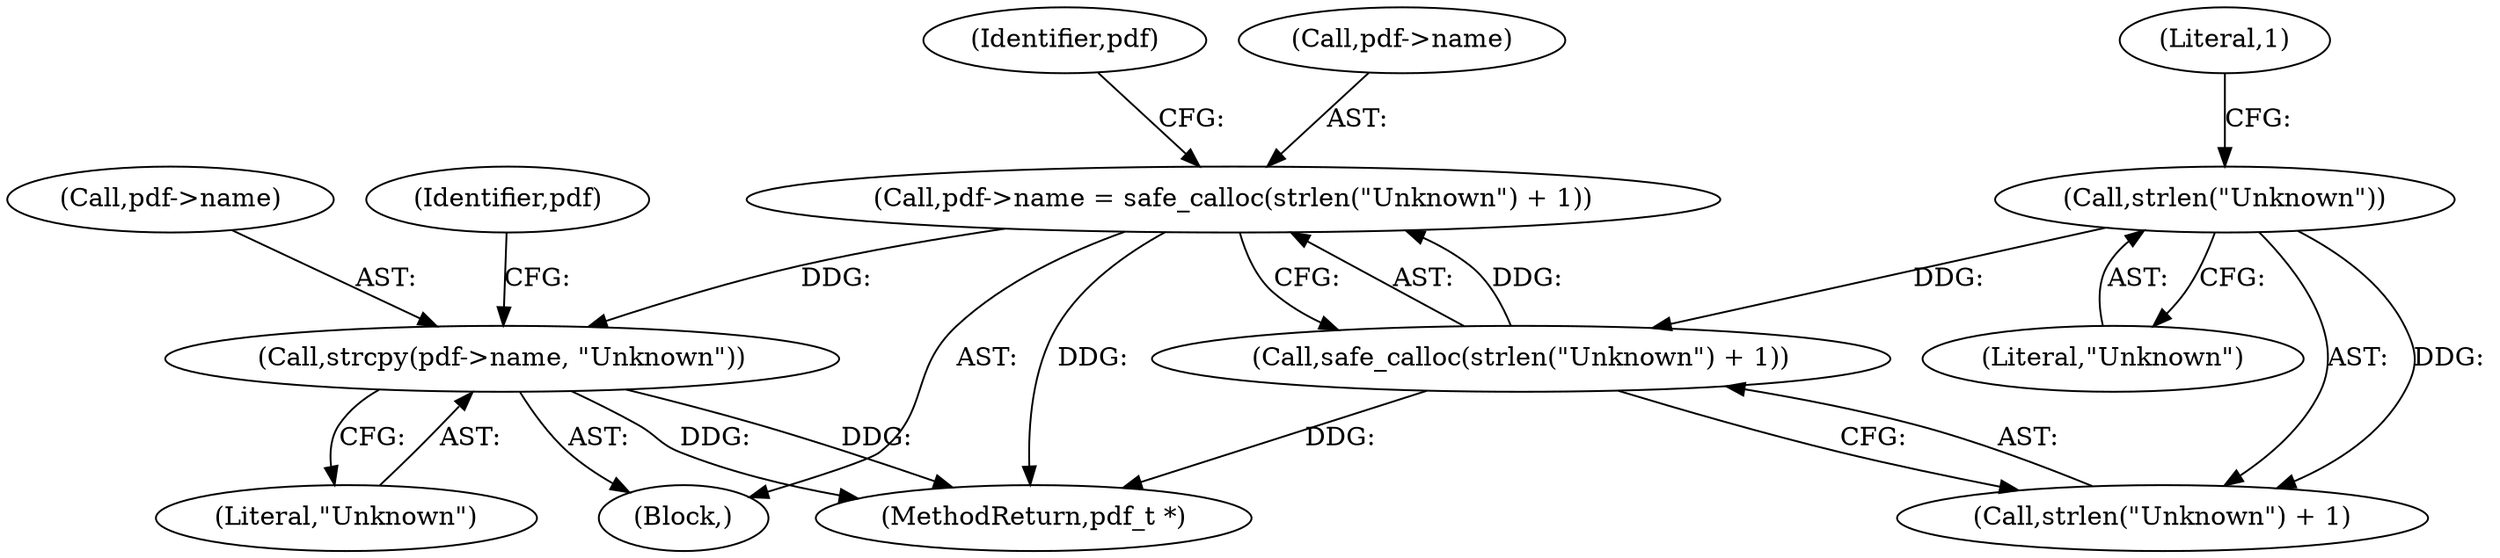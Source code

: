 digraph "0_pdfresurrect_0c4120fffa3dffe97b95c486a120eded82afe8a6_8@API" {
"1000152" [label="(Call,strcpy(pdf->name, \"Unknown\"))"];
"1000143" [label="(Call,pdf->name = safe_calloc(strlen(\"Unknown\") + 1))"];
"1000147" [label="(Call,safe_calloc(strlen(\"Unknown\") + 1))"];
"1000149" [label="(Call,strlen(\"Unknown\"))"];
"1000147" [label="(Call,safe_calloc(strlen(\"Unknown\") + 1))"];
"1000158" [label="(Identifier,pdf)"];
"1000153" [label="(Call,pdf->name)"];
"1000142" [label="(Block,)"];
"1000144" [label="(Call,pdf->name)"];
"1000149" [label="(Call,strlen(\"Unknown\"))"];
"1000156" [label="(Literal,\"Unknown\")"];
"1000150" [label="(Literal,\"Unknown\")"];
"1000159" [label="(MethodReturn,pdf_t *)"];
"1000151" [label="(Literal,1)"];
"1000148" [label="(Call,strlen(\"Unknown\") + 1)"];
"1000154" [label="(Identifier,pdf)"];
"1000143" [label="(Call,pdf->name = safe_calloc(strlen(\"Unknown\") + 1))"];
"1000152" [label="(Call,strcpy(pdf->name, \"Unknown\"))"];
"1000152" -> "1000142"  [label="AST: "];
"1000152" -> "1000156"  [label="CFG: "];
"1000153" -> "1000152"  [label="AST: "];
"1000156" -> "1000152"  [label="AST: "];
"1000158" -> "1000152"  [label="CFG: "];
"1000152" -> "1000159"  [label="DDG: "];
"1000152" -> "1000159"  [label="DDG: "];
"1000143" -> "1000152"  [label="DDG: "];
"1000143" -> "1000142"  [label="AST: "];
"1000143" -> "1000147"  [label="CFG: "];
"1000144" -> "1000143"  [label="AST: "];
"1000147" -> "1000143"  [label="AST: "];
"1000154" -> "1000143"  [label="CFG: "];
"1000143" -> "1000159"  [label="DDG: "];
"1000147" -> "1000143"  [label="DDG: "];
"1000147" -> "1000148"  [label="CFG: "];
"1000148" -> "1000147"  [label="AST: "];
"1000147" -> "1000159"  [label="DDG: "];
"1000149" -> "1000147"  [label="DDG: "];
"1000149" -> "1000148"  [label="AST: "];
"1000149" -> "1000150"  [label="CFG: "];
"1000150" -> "1000149"  [label="AST: "];
"1000151" -> "1000149"  [label="CFG: "];
"1000149" -> "1000148"  [label="DDG: "];
}
